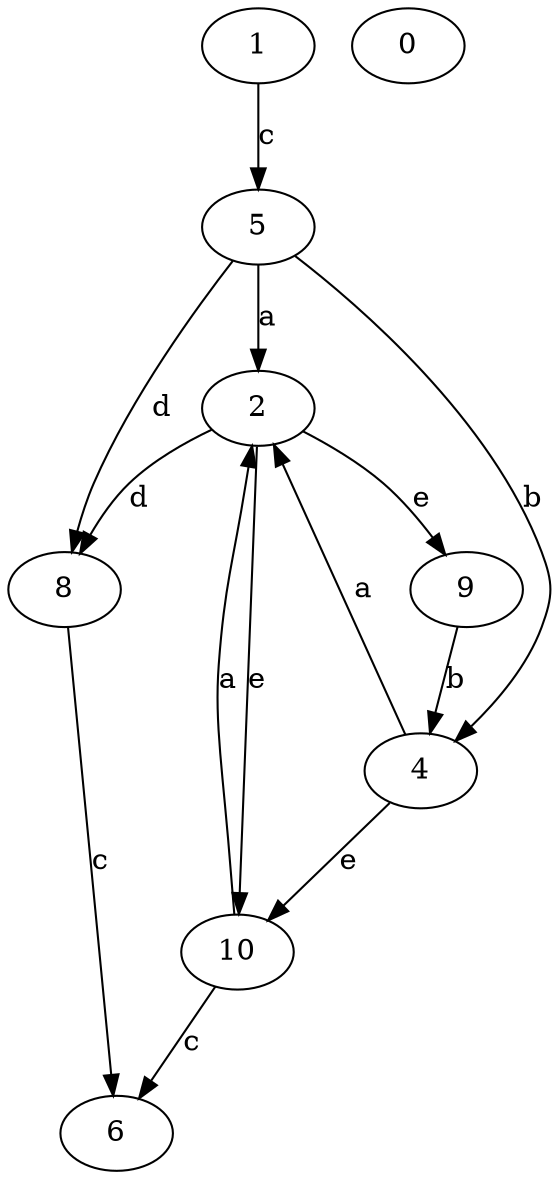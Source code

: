 strict digraph  {
2;
4;
0;
5;
6;
1;
8;
9;
10;
2 -> 8  [label=d];
2 -> 9  [label=e];
2 -> 10  [label=e];
4 -> 2  [label=a];
4 -> 10  [label=e];
5 -> 2  [label=a];
5 -> 4  [label=b];
5 -> 8  [label=d];
1 -> 5  [label=c];
8 -> 6  [label=c];
9 -> 4  [label=b];
10 -> 2  [label=a];
10 -> 6  [label=c];
}
